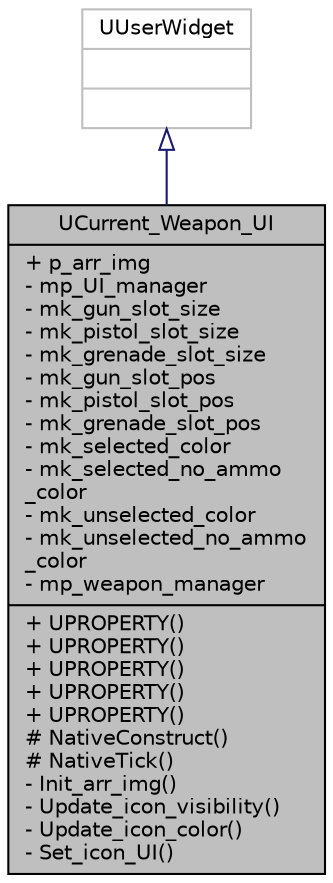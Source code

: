 digraph "UCurrent_Weapon_UI"
{
 // LATEX_PDF_SIZE
  edge [fontname="Helvetica",fontsize="10",labelfontname="Helvetica",labelfontsize="10"];
  node [fontname="Helvetica",fontsize="10",shape=record];
  Node1 [label="{UCurrent_Weapon_UI\n|+ p_arr_img\l- mp_UI_manager\l- mk_gun_slot_size\l- mk_pistol_slot_size\l- mk_grenade_slot_size\l- mk_gun_slot_pos\l- mk_pistol_slot_pos\l- mk_grenade_slot_pos\l- mk_selected_color\l- mk_selected_no_ammo\l_color\l- mk_unselected_color\l- mk_unselected_no_ammo\l_color\l- mp_weapon_manager\l|+ UPROPERTY()\l+ UPROPERTY()\l+ UPROPERTY()\l+ UPROPERTY()\l+ UPROPERTY()\l# NativeConstruct()\l# NativeTick()\l- Init_arr_img()\l- Update_icon_visibility()\l- Update_icon_color()\l- Set_icon_UI()\l}",height=0.2,width=0.4,color="black", fillcolor="grey75", style="filled", fontcolor="black",tooltip=" "];
  Node2 -> Node1 [dir="back",color="midnightblue",fontsize="10",style="solid",arrowtail="onormal",fontname="Helvetica"];
  Node2 [label="{UUserWidget\n||}",height=0.2,width=0.4,color="grey75", fillcolor="white", style="filled",tooltip=" "];
}

